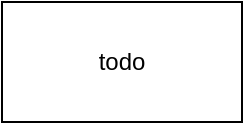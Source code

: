 <mxfile version="14.1.1" type="github"><diagram id="gw-nH7AqX0yCH5nJFknN" name="Page-1"><mxGraphModel dx="1422" dy="802" grid="1" gridSize="10" guides="1" tooltips="1" connect="1" arrows="1" fold="1" page="1" pageScale="1" pageWidth="1600" pageHeight="900" math="0" shadow="0"><root><mxCell id="0"/><mxCell id="1" parent="0"/><mxCell id="JF7cNvPY4lJMrbKKk8RI-1" value="todo" style="rounded=0;whiteSpace=wrap;html=1;" vertex="1" parent="1"><mxGeometry x="260" y="200" width="120" height="60" as="geometry"/></mxCell></root></mxGraphModel></diagram></mxfile>
